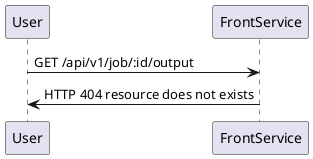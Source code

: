 @startuml
User -> FrontService: GET /api/v1/job/:id/output
FrontService ->User: HTTP 404 resource does not exists
@enduml